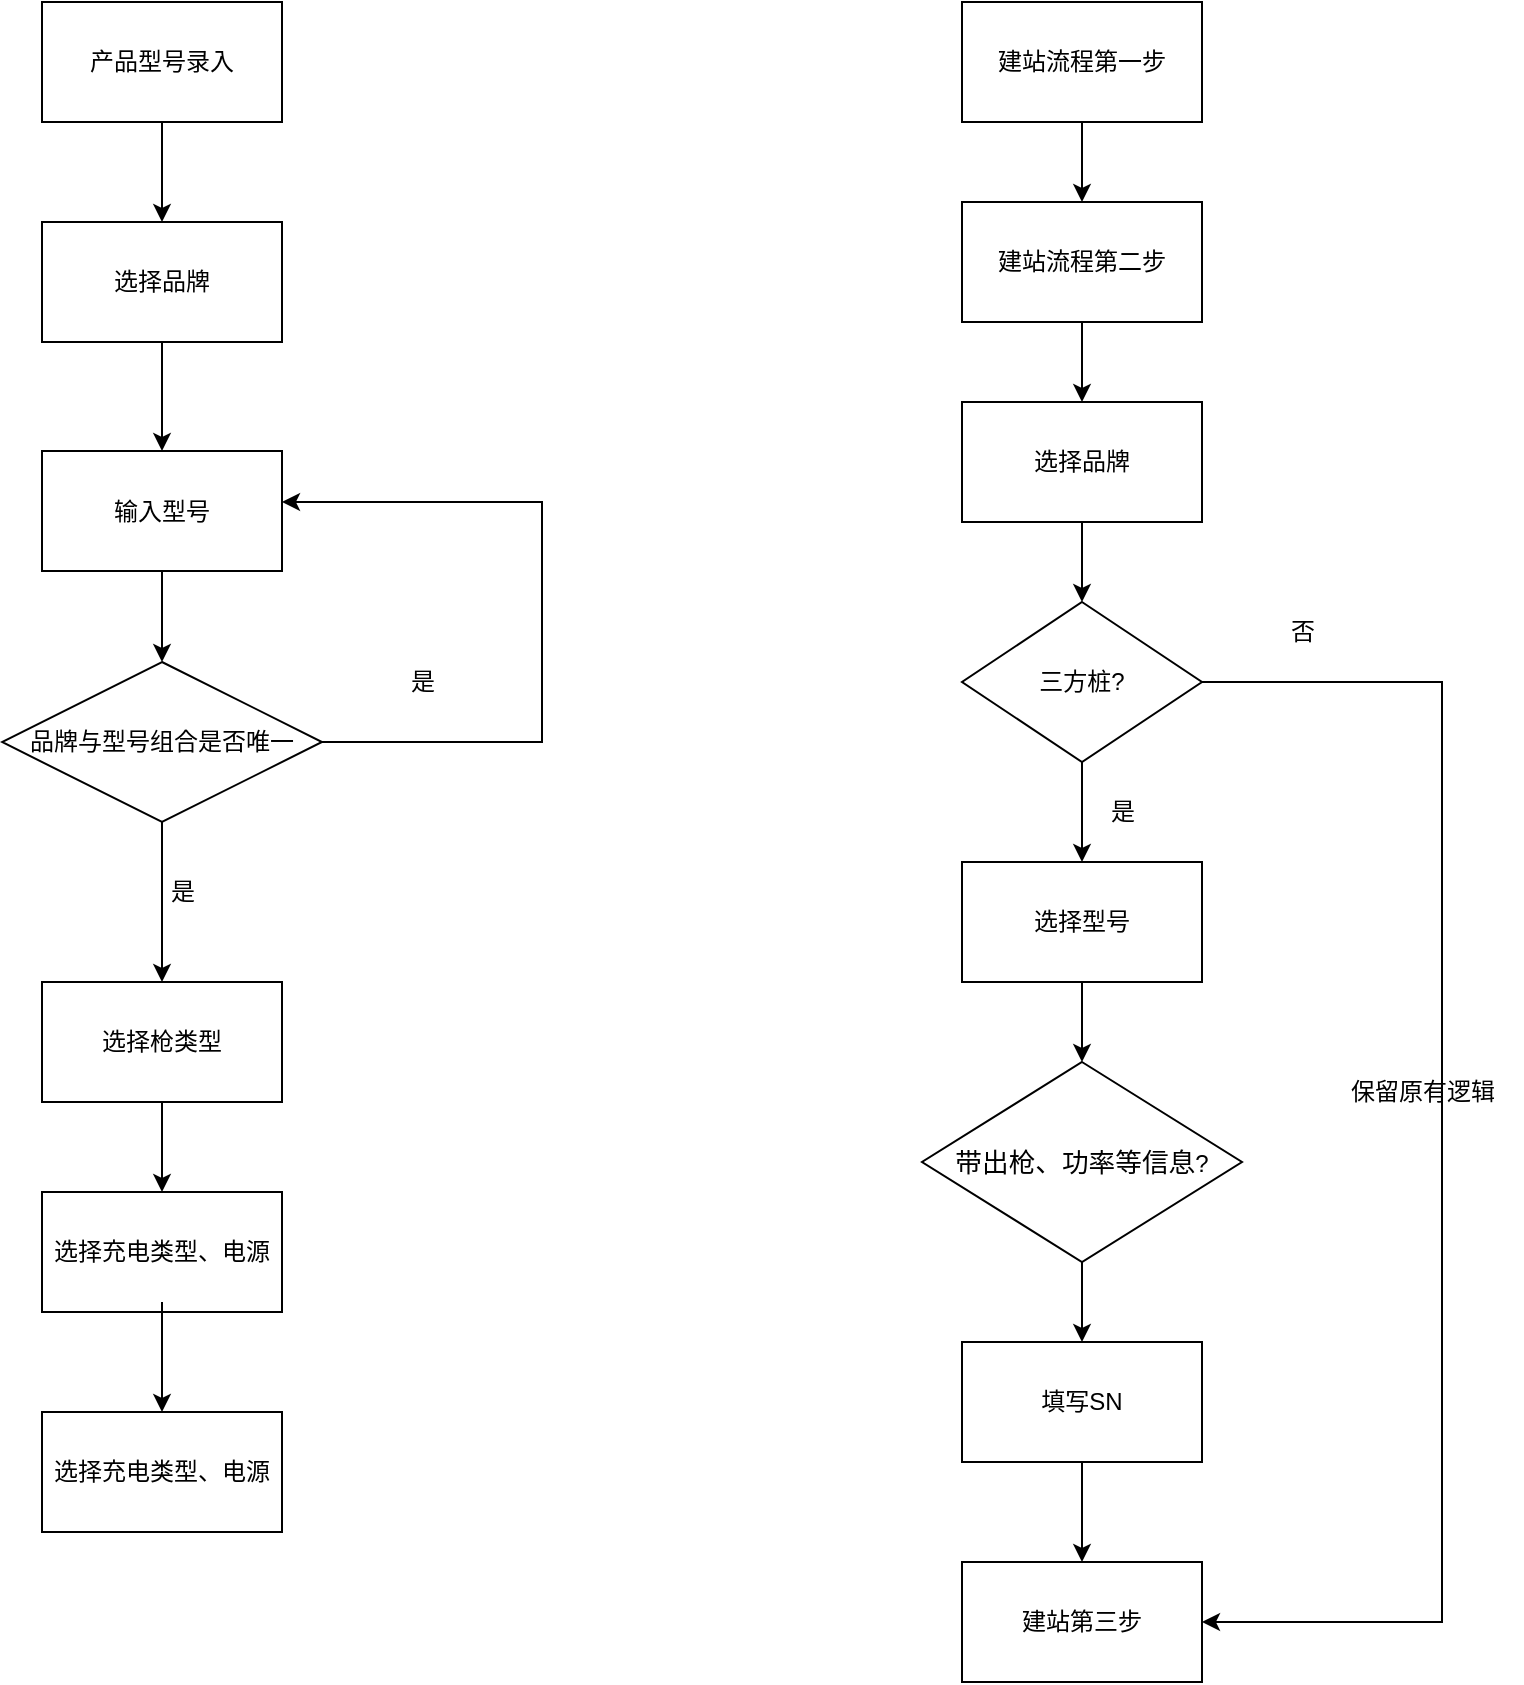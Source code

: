 <mxfile version="20.2.3" type="github">
  <diagram id="u-lC6ns9QtGNzlxNXnPt" name="第 1 页">
    <mxGraphModel dx="2462" dy="866" grid="1" gridSize="10" guides="1" tooltips="1" connect="1" arrows="1" fold="1" page="1" pageScale="1" pageWidth="827" pageHeight="1169" math="0" shadow="0">
      <root>
        <mxCell id="0" />
        <mxCell id="1" parent="0" />
        <mxCell id="pm1I0I3YiPqy94Xw2DYR-1" value="建站流程第一步" style="rounded=0;whiteSpace=wrap;html=1;" vertex="1" parent="1">
          <mxGeometry x="320" y="100" width="120" height="60" as="geometry" />
        </mxCell>
        <mxCell id="pm1I0I3YiPqy94Xw2DYR-2" value="" style="endArrow=classic;html=1;rounded=0;exitX=0.5;exitY=1;exitDx=0;exitDy=0;entryX=0.5;entryY=0;entryDx=0;entryDy=0;" edge="1" parent="1" source="pm1I0I3YiPqy94Xw2DYR-1" target="pm1I0I3YiPqy94Xw2DYR-3">
          <mxGeometry width="50" height="50" relative="1" as="geometry">
            <mxPoint x="390" y="470" as="sourcePoint" />
            <mxPoint x="380" y="250" as="targetPoint" />
          </mxGeometry>
        </mxCell>
        <mxCell id="pm1I0I3YiPqy94Xw2DYR-3" value="建站流程第二步" style="rounded=0;whiteSpace=wrap;html=1;" vertex="1" parent="1">
          <mxGeometry x="320" y="200" width="120" height="60" as="geometry" />
        </mxCell>
        <mxCell id="pm1I0I3YiPqy94Xw2DYR-4" value="选择品牌" style="rounded=0;whiteSpace=wrap;html=1;" vertex="1" parent="1">
          <mxGeometry x="320" y="300" width="120" height="60" as="geometry" />
        </mxCell>
        <mxCell id="pm1I0I3YiPqy94Xw2DYR-5" value="" style="endArrow=classic;html=1;rounded=0;exitX=0.5;exitY=1;exitDx=0;exitDy=0;entryX=0.5;entryY=0;entryDx=0;entryDy=0;" edge="1" parent="1" source="pm1I0I3YiPqy94Xw2DYR-3" target="pm1I0I3YiPqy94Xw2DYR-4">
          <mxGeometry width="50" height="50" relative="1" as="geometry">
            <mxPoint x="470" y="330" as="sourcePoint" />
            <mxPoint x="470" y="400" as="targetPoint" />
          </mxGeometry>
        </mxCell>
        <mxCell id="pm1I0I3YiPqy94Xw2DYR-7" value="" style="endArrow=classic;html=1;rounded=0;exitX=0.5;exitY=1;exitDx=0;exitDy=0;entryX=0.5;entryY=0;entryDx=0;entryDy=0;" edge="1" parent="1" source="pm1I0I3YiPqy94Xw2DYR-4" target="pm1I0I3YiPqy94Xw2DYR-8">
          <mxGeometry width="50" height="50" relative="1" as="geometry">
            <mxPoint x="520" y="460" as="sourcePoint" />
            <mxPoint x="380" y="480" as="targetPoint" />
          </mxGeometry>
        </mxCell>
        <mxCell id="pm1I0I3YiPqy94Xw2DYR-8" value="三方桩?" style="rhombus;whiteSpace=wrap;html=1;" vertex="1" parent="1">
          <mxGeometry x="320" y="400" width="120" height="80" as="geometry" />
        </mxCell>
        <mxCell id="pm1I0I3YiPqy94Xw2DYR-10" value="" style="endArrow=classic;html=1;rounded=0;exitX=0.5;exitY=1;exitDx=0;exitDy=0;entryX=0.5;entryY=0;entryDx=0;entryDy=0;" edge="1" parent="1" source="pm1I0I3YiPqy94Xw2DYR-8" target="pm1I0I3YiPqy94Xw2DYR-13">
          <mxGeometry width="50" height="50" relative="1" as="geometry">
            <mxPoint x="380" y="600" as="sourcePoint" />
            <mxPoint x="380" y="620" as="targetPoint" />
          </mxGeometry>
        </mxCell>
        <mxCell id="pm1I0I3YiPqy94Xw2DYR-12" value="是" style="text;html=1;align=center;verticalAlign=middle;resizable=0;points=[];autosize=1;strokeColor=none;fillColor=none;" vertex="1" parent="1">
          <mxGeometry x="380" y="490" width="40" height="30" as="geometry" />
        </mxCell>
        <mxCell id="pm1I0I3YiPqy94Xw2DYR-13" value="选择型号" style="rounded=0;whiteSpace=wrap;html=1;" vertex="1" parent="1">
          <mxGeometry x="320" y="530" width="120" height="60" as="geometry" />
        </mxCell>
        <mxCell id="pm1I0I3YiPqy94Xw2DYR-15" value="否" style="text;html=1;align=center;verticalAlign=middle;resizable=0;points=[];autosize=1;strokeColor=none;fillColor=none;" vertex="1" parent="1">
          <mxGeometry x="470" y="400" width="40" height="30" as="geometry" />
        </mxCell>
        <mxCell id="pm1I0I3YiPqy94Xw2DYR-18" value="" style="endArrow=classic;html=1;rounded=0;exitX=0.5;exitY=1;exitDx=0;exitDy=0;entryX=0.5;entryY=0;entryDx=0;entryDy=0;" edge="1" parent="1" source="pm1I0I3YiPqy94Xw2DYR-13" target="pm1I0I3YiPqy94Xw2DYR-27">
          <mxGeometry width="50" height="50" relative="1" as="geometry">
            <mxPoint x="379.5" y="610" as="sourcePoint" />
            <mxPoint x="380" y="640.0" as="targetPoint" />
          </mxGeometry>
        </mxCell>
        <mxCell id="pm1I0I3YiPqy94Xw2DYR-19" value="填写SN" style="rounded=0;whiteSpace=wrap;html=1;" vertex="1" parent="1">
          <mxGeometry x="320" y="770" width="120" height="60" as="geometry" />
        </mxCell>
        <mxCell id="pm1I0I3YiPqy94Xw2DYR-22" value="" style="endArrow=classic;html=1;rounded=0;entryX=0.5;entryY=0;entryDx=0;entryDy=0;exitX=0.5;exitY=1;exitDx=0;exitDy=0;" edge="1" parent="1" source="pm1I0I3YiPqy94Xw2DYR-27" target="pm1I0I3YiPqy94Xw2DYR-19">
          <mxGeometry width="50" height="50" relative="1" as="geometry">
            <mxPoint x="380" y="730" as="sourcePoint" />
            <mxPoint x="480" y="780" as="targetPoint" />
          </mxGeometry>
        </mxCell>
        <mxCell id="pm1I0I3YiPqy94Xw2DYR-23" value="" style="endArrow=classic;html=1;rounded=0;exitX=1;exitY=0.5;exitDx=0;exitDy=0;entryX=1;entryY=0.5;entryDx=0;entryDy=0;" edge="1" parent="1" source="pm1I0I3YiPqy94Xw2DYR-8" target="pm1I0I3YiPqy94Xw2DYR-24">
          <mxGeometry width="50" height="50" relative="1" as="geometry">
            <mxPoint x="540" y="480" as="sourcePoint" />
            <mxPoint x="550" y="920" as="targetPoint" />
            <Array as="points">
              <mxPoint x="560" y="440" />
              <mxPoint x="560" y="910" />
            </Array>
          </mxGeometry>
        </mxCell>
        <mxCell id="pm1I0I3YiPqy94Xw2DYR-24" value="建站第三步" style="rounded=0;whiteSpace=wrap;html=1;" vertex="1" parent="1">
          <mxGeometry x="320" y="880" width="120" height="60" as="geometry" />
        </mxCell>
        <mxCell id="pm1I0I3YiPqy94Xw2DYR-25" value="" style="endArrow=classic;html=1;rounded=0;exitX=0.5;exitY=1;exitDx=0;exitDy=0;entryX=0.5;entryY=0;entryDx=0;entryDy=0;" edge="1" parent="1" source="pm1I0I3YiPqy94Xw2DYR-19" target="pm1I0I3YiPqy94Xw2DYR-24">
          <mxGeometry width="50" height="50" relative="1" as="geometry">
            <mxPoint x="380" y="830.0" as="sourcePoint" />
            <mxPoint x="380" y="870" as="targetPoint" />
          </mxGeometry>
        </mxCell>
        <mxCell id="pm1I0I3YiPqy94Xw2DYR-27" value="&lt;span style=&quot;font-size: 13.333px;&quot;&gt;带出枪、功率等信息&lt;/span&gt;?" style="rhombus;whiteSpace=wrap;html=1;" vertex="1" parent="1">
          <mxGeometry x="300" y="630" width="160" height="100" as="geometry" />
        </mxCell>
        <mxCell id="pm1I0I3YiPqy94Xw2DYR-28" value="保留原有逻辑" style="text;html=1;align=center;verticalAlign=middle;resizable=0;points=[];autosize=1;strokeColor=none;fillColor=none;rotation=0;" vertex="1" parent="1">
          <mxGeometry x="500" y="630" width="100" height="30" as="geometry" />
        </mxCell>
        <mxCell id="pm1I0I3YiPqy94Xw2DYR-30" value="产品型号录入" style="rounded=0;whiteSpace=wrap;html=1;" vertex="1" parent="1">
          <mxGeometry x="-140" y="100" width="120" height="60" as="geometry" />
        </mxCell>
        <mxCell id="pm1I0I3YiPqy94Xw2DYR-31" value="选择品牌" style="rounded=0;whiteSpace=wrap;html=1;" vertex="1" parent="1">
          <mxGeometry x="-140" y="210" width="120" height="60" as="geometry" />
        </mxCell>
        <mxCell id="pm1I0I3YiPqy94Xw2DYR-32" value="" style="endArrow=classic;html=1;rounded=0;exitX=0.5;exitY=1;exitDx=0;exitDy=0;entryX=0.5;entryY=0;entryDx=0;entryDy=0;" edge="1" parent="1" source="pm1I0I3YiPqy94Xw2DYR-30" target="pm1I0I3YiPqy94Xw2DYR-31">
          <mxGeometry width="50" height="50" relative="1" as="geometry">
            <mxPoint x="-80.5" y="180" as="sourcePoint" />
            <mxPoint x="-80.5" y="220" as="targetPoint" />
          </mxGeometry>
        </mxCell>
        <mxCell id="pm1I0I3YiPqy94Xw2DYR-33" value="输入型号" style="rounded=0;whiteSpace=wrap;html=1;" vertex="1" parent="1">
          <mxGeometry x="-140" y="324.5" width="120" height="60" as="geometry" />
        </mxCell>
        <mxCell id="pm1I0I3YiPqy94Xw2DYR-34" value="" style="endArrow=classic;html=1;rounded=0;exitX=0.5;exitY=1;exitDx=0;exitDy=0;entryX=0.5;entryY=0;entryDx=0;entryDy=0;" edge="1" parent="1" source="pm1I0I3YiPqy94Xw2DYR-31" target="pm1I0I3YiPqy94Xw2DYR-33">
          <mxGeometry width="50" height="50" relative="1" as="geometry">
            <mxPoint x="-80.5" y="290" as="sourcePoint" />
            <mxPoint x="-80.5" y="340" as="targetPoint" />
          </mxGeometry>
        </mxCell>
        <mxCell id="pm1I0I3YiPqy94Xw2DYR-35" value="选择充电类型、电源" style="rounded=0;whiteSpace=wrap;html=1;" vertex="1" parent="1">
          <mxGeometry x="-140" y="695" width="120" height="60" as="geometry" />
        </mxCell>
        <mxCell id="pm1I0I3YiPqy94Xw2DYR-36" value="" style="endArrow=classic;html=1;rounded=0;exitX=0.5;exitY=1;exitDx=0;exitDy=0;entryX=0.5;entryY=0;entryDx=0;entryDy=0;" edge="1" parent="1" source="pm1I0I3YiPqy94Xw2DYR-33" target="pm1I0I3YiPqy94Xw2DYR-42">
          <mxGeometry width="50" height="50" relative="1" as="geometry">
            <mxPoint x="-80.5" y="410" as="sourcePoint" />
            <mxPoint x="-80" y="450" as="targetPoint" />
          </mxGeometry>
        </mxCell>
        <mxCell id="pm1I0I3YiPqy94Xw2DYR-37" value="选择枪类型" style="rounded=0;whiteSpace=wrap;html=1;" vertex="1" parent="1">
          <mxGeometry x="-140" y="590" width="120" height="60" as="geometry" />
        </mxCell>
        <mxCell id="pm1I0I3YiPqy94Xw2DYR-38" value="" style="endArrow=classic;html=1;rounded=0;exitX=0.5;exitY=1;exitDx=0;exitDy=0;entryX=0.5;entryY=0;entryDx=0;entryDy=0;" edge="1" parent="1" source="pm1I0I3YiPqy94Xw2DYR-37" target="pm1I0I3YiPqy94Xw2DYR-35">
          <mxGeometry width="50" height="50" relative="1" as="geometry">
            <mxPoint x="-80.5" y="649.5" as="sourcePoint" />
            <mxPoint x="-80" y="685" as="targetPoint" />
          </mxGeometry>
        </mxCell>
        <mxCell id="pm1I0I3YiPqy94Xw2DYR-40" value="选择充电类型、电源" style="rounded=0;whiteSpace=wrap;html=1;" vertex="1" parent="1">
          <mxGeometry x="-140" y="805" width="120" height="60" as="geometry" />
        </mxCell>
        <mxCell id="pm1I0I3YiPqy94Xw2DYR-41" value="" style="endArrow=classic;html=1;rounded=0;exitX=0.5;exitY=0.917;exitDx=0;exitDy=0;entryX=0.5;entryY=0;entryDx=0;entryDy=0;exitPerimeter=0;" edge="1" parent="1" source="pm1I0I3YiPqy94Xw2DYR-35" target="pm1I0I3YiPqy94Xw2DYR-40">
          <mxGeometry width="50" height="50" relative="1" as="geometry">
            <mxPoint x="-80.5" y="747.5" as="sourcePoint" />
            <mxPoint x="-80.5" y="792.5" as="targetPoint" />
          </mxGeometry>
        </mxCell>
        <mxCell id="pm1I0I3YiPqy94Xw2DYR-42" value="品牌与型号组合是否唯一" style="rhombus;whiteSpace=wrap;html=1;" vertex="1" parent="1">
          <mxGeometry x="-160" y="430" width="160" height="80" as="geometry" />
        </mxCell>
        <mxCell id="pm1I0I3YiPqy94Xw2DYR-43" value="" style="endArrow=classic;html=1;rounded=0;exitX=0.5;exitY=1;exitDx=0;exitDy=0;entryX=0.5;entryY=0;entryDx=0;entryDy=0;" edge="1" parent="1" source="pm1I0I3YiPqy94Xw2DYR-42" target="pm1I0I3YiPqy94Xw2DYR-37">
          <mxGeometry width="50" height="50" relative="1" as="geometry">
            <mxPoint x="-80.5" y="534.5" as="sourcePoint" />
            <mxPoint x="-80.5" y="590" as="targetPoint" />
          </mxGeometry>
        </mxCell>
        <mxCell id="pm1I0I3YiPqy94Xw2DYR-44" value="是" style="text;html=1;align=center;verticalAlign=middle;resizable=0;points=[];autosize=1;strokeColor=none;fillColor=none;" vertex="1" parent="1">
          <mxGeometry x="-90" y="530" width="40" height="30" as="geometry" />
        </mxCell>
        <mxCell id="pm1I0I3YiPqy94Xw2DYR-45" value="" style="endArrow=classic;html=1;rounded=0;exitX=1;exitY=0.5;exitDx=0;exitDy=0;" edge="1" parent="1" source="pm1I0I3YiPqy94Xw2DYR-42">
          <mxGeometry width="50" height="50" relative="1" as="geometry">
            <mxPoint x="70" y="474.5" as="sourcePoint" />
            <mxPoint x="-20" y="350" as="targetPoint" />
            <Array as="points">
              <mxPoint x="110" y="470" />
              <mxPoint x="110" y="350" />
            </Array>
          </mxGeometry>
        </mxCell>
        <mxCell id="pm1I0I3YiPqy94Xw2DYR-46" value="是" style="text;html=1;align=center;verticalAlign=middle;resizable=0;points=[];autosize=1;strokeColor=none;fillColor=none;" vertex="1" parent="1">
          <mxGeometry x="30" y="425" width="40" height="30" as="geometry" />
        </mxCell>
      </root>
    </mxGraphModel>
  </diagram>
</mxfile>
